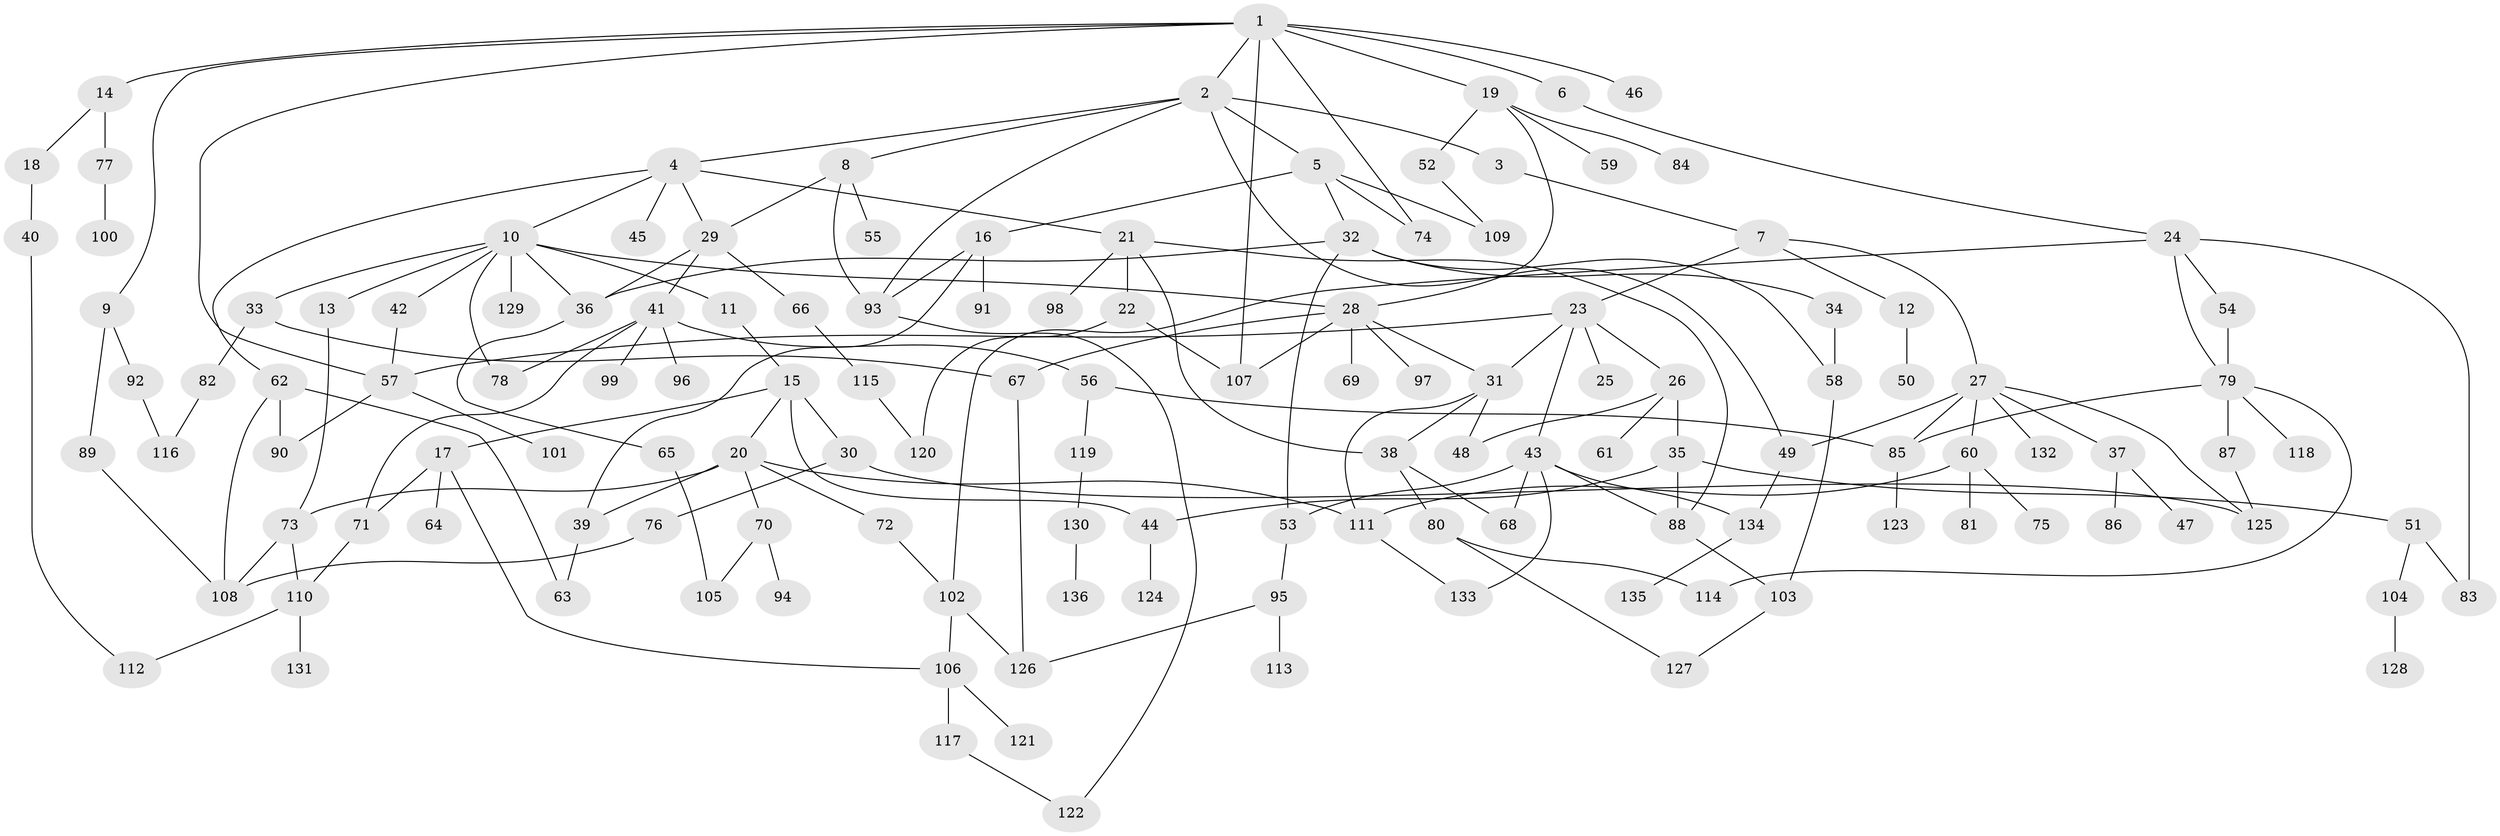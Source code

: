 // coarse degree distribution, {4: 0.11764705882352941, 2: 0.25, 1: 0.36764705882352944, 6: 0.014705882352941176, 7: 0.014705882352941176, 5: 0.14705882352941177, 10: 0.029411764705882353, 11: 0.029411764705882353, 3: 0.014705882352941176, 13: 0.014705882352941176}
// Generated by graph-tools (version 1.1) at 2025/45/03/04/25 21:45:04]
// undirected, 136 vertices, 190 edges
graph export_dot {
graph [start="1"]
  node [color=gray90,style=filled];
  1;
  2;
  3;
  4;
  5;
  6;
  7;
  8;
  9;
  10;
  11;
  12;
  13;
  14;
  15;
  16;
  17;
  18;
  19;
  20;
  21;
  22;
  23;
  24;
  25;
  26;
  27;
  28;
  29;
  30;
  31;
  32;
  33;
  34;
  35;
  36;
  37;
  38;
  39;
  40;
  41;
  42;
  43;
  44;
  45;
  46;
  47;
  48;
  49;
  50;
  51;
  52;
  53;
  54;
  55;
  56;
  57;
  58;
  59;
  60;
  61;
  62;
  63;
  64;
  65;
  66;
  67;
  68;
  69;
  70;
  71;
  72;
  73;
  74;
  75;
  76;
  77;
  78;
  79;
  80;
  81;
  82;
  83;
  84;
  85;
  86;
  87;
  88;
  89;
  90;
  91;
  92;
  93;
  94;
  95;
  96;
  97;
  98;
  99;
  100;
  101;
  102;
  103;
  104;
  105;
  106;
  107;
  108;
  109;
  110;
  111;
  112;
  113;
  114;
  115;
  116;
  117;
  118;
  119;
  120;
  121;
  122;
  123;
  124;
  125;
  126;
  127;
  128;
  129;
  130;
  131;
  132;
  133;
  134;
  135;
  136;
  1 -- 2;
  1 -- 6;
  1 -- 9;
  1 -- 14;
  1 -- 19;
  1 -- 46;
  1 -- 74;
  1 -- 107;
  1 -- 57;
  2 -- 3;
  2 -- 4;
  2 -- 5;
  2 -- 8;
  2 -- 93;
  2 -- 49;
  3 -- 7;
  4 -- 10;
  4 -- 21;
  4 -- 45;
  4 -- 62;
  4 -- 29;
  5 -- 16;
  5 -- 32;
  5 -- 109;
  5 -- 74;
  6 -- 24;
  7 -- 12;
  7 -- 23;
  7 -- 27;
  8 -- 29;
  8 -- 55;
  8 -- 93;
  9 -- 89;
  9 -- 92;
  10 -- 11;
  10 -- 13;
  10 -- 28;
  10 -- 33;
  10 -- 42;
  10 -- 78;
  10 -- 129;
  10 -- 36;
  11 -- 15;
  12 -- 50;
  13 -- 73;
  14 -- 18;
  14 -- 77;
  15 -- 17;
  15 -- 20;
  15 -- 30;
  15 -- 44;
  16 -- 39;
  16 -- 91;
  16 -- 93;
  17 -- 64;
  17 -- 106;
  17 -- 71;
  18 -- 40;
  19 -- 52;
  19 -- 59;
  19 -- 84;
  19 -- 28;
  20 -- 70;
  20 -- 72;
  20 -- 73;
  20 -- 39;
  20 -- 111;
  21 -- 22;
  21 -- 38;
  21 -- 98;
  21 -- 88;
  22 -- 107;
  22 -- 120;
  23 -- 25;
  23 -- 26;
  23 -- 43;
  23 -- 31;
  23 -- 57;
  24 -- 54;
  24 -- 79;
  24 -- 102;
  24 -- 83;
  26 -- 35;
  26 -- 61;
  26 -- 48;
  27 -- 37;
  27 -- 49;
  27 -- 60;
  27 -- 132;
  27 -- 85;
  27 -- 125;
  28 -- 31;
  28 -- 69;
  28 -- 97;
  28 -- 107;
  28 -- 67;
  29 -- 41;
  29 -- 66;
  29 -- 36;
  30 -- 76;
  30 -- 125;
  31 -- 48;
  31 -- 111;
  31 -- 38;
  32 -- 34;
  32 -- 36;
  32 -- 53;
  32 -- 58;
  33 -- 67;
  33 -- 82;
  34 -- 58;
  35 -- 51;
  35 -- 88;
  35 -- 44;
  36 -- 65;
  37 -- 47;
  37 -- 86;
  38 -- 68;
  38 -- 80;
  39 -- 63;
  40 -- 112;
  41 -- 56;
  41 -- 71;
  41 -- 96;
  41 -- 99;
  41 -- 78;
  42 -- 57;
  43 -- 53;
  43 -- 88;
  43 -- 133;
  43 -- 68;
  43 -- 134;
  44 -- 124;
  49 -- 134;
  51 -- 83;
  51 -- 104;
  52 -- 109;
  53 -- 95;
  54 -- 79;
  56 -- 119;
  56 -- 85;
  57 -- 101;
  57 -- 90;
  58 -- 103;
  60 -- 75;
  60 -- 81;
  60 -- 111;
  62 -- 90;
  62 -- 108;
  62 -- 63;
  65 -- 105;
  66 -- 115;
  67 -- 126;
  70 -- 94;
  70 -- 105;
  71 -- 110;
  72 -- 102;
  73 -- 110;
  73 -- 108;
  76 -- 108;
  77 -- 100;
  79 -- 85;
  79 -- 87;
  79 -- 118;
  79 -- 114;
  80 -- 114;
  80 -- 127;
  82 -- 116;
  85 -- 123;
  87 -- 125;
  88 -- 103;
  89 -- 108;
  92 -- 116;
  93 -- 122;
  95 -- 113;
  95 -- 126;
  102 -- 106;
  102 -- 126;
  103 -- 127;
  104 -- 128;
  106 -- 117;
  106 -- 121;
  110 -- 112;
  110 -- 131;
  111 -- 133;
  115 -- 120;
  117 -- 122;
  119 -- 130;
  130 -- 136;
  134 -- 135;
}
